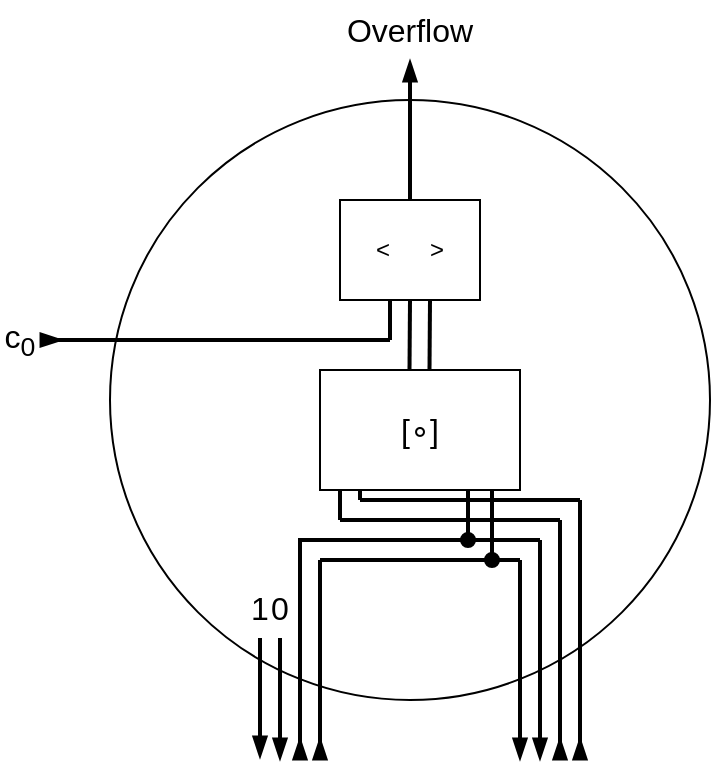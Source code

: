 <mxfile version="20.4.0" type="device"><diagram id="34Rx3MFvX5LhjuNaywLV" name="Страница 1"><mxGraphModel dx="1141" dy="601" grid="1" gridSize="10" guides="1" tooltips="1" connect="1" arrows="1" fold="1" page="1" pageScale="1" pageWidth="827" pageHeight="1169" math="0" shadow="0"><root><mxCell id="0"/><mxCell id="1" parent="0"/><mxCell id="3ss0TdU40-nkttROKkC3-20" value="" style="ellipse;whiteSpace=wrap;html=1;aspect=fixed;fillColor=none;" parent="1" vertex="1"><mxGeometry x="295" y="230" width="300" height="300" as="geometry"/></mxCell><mxCell id="3ss0TdU40-nkttROKkC3-10" value="" style="endArrow=none;html=1;rounded=0;strokeWidth=2;endFill=0;" parent="1" edge="1"><mxGeometry width="50" height="50" relative="1" as="geometry"><mxPoint x="390" y="560" as="sourcePoint"/><mxPoint x="390" y="450" as="targetPoint"/></mxGeometry></mxCell><mxCell id="3ss0TdU40-nkttROKkC3-11" value="" style="endArrow=none;html=1;rounded=0;strokeWidth=2;endFill=0;" parent="1" edge="1"><mxGeometry width="50" height="50" relative="1" as="geometry"><mxPoint x="400" y="560" as="sourcePoint"/><mxPoint x="400" y="460" as="targetPoint"/></mxGeometry></mxCell><mxCell id="3ss0TdU40-nkttROKkC3-14" value="&lt;div&gt;&amp;lt; &amp;nbsp; &amp;nbsp;&amp;nbsp; &amp;gt;&lt;/div&gt;" style="rounded=0;whiteSpace=wrap;html=1;fillColor=none;text=1" parent="1" vertex="1"><mxGeometry x="410" y="280" width="70" height="50" as="geometry"/></mxCell><mxCell id="3ss0TdU40-nkttROKkC3-15" value="" style="endArrow=blockThin;html=1;rounded=0;strokeWidth=2;exitX=0.5;exitY=0;exitDx=0;exitDy=0;endFill=1;" parent="1" source="3ss0TdU40-nkttROKkC3-14" edge="1"><mxGeometry width="50" height="50" relative="1" as="geometry"><mxPoint x="460" y="460" as="sourcePoint"/><mxPoint x="445" y="210" as="targetPoint"/></mxGeometry></mxCell><mxCell id="3ss0TdU40-nkttROKkC3-24" value="&lt;div&gt;c&lt;sub&gt;0&lt;/sub&gt;&lt;/div&gt;" style="text;html=1;strokeColor=none;fillColor=none;align=center;verticalAlign=middle;whiteSpace=wrap;rounded=0;fontSize=16;" parent="1" vertex="1"><mxGeometry x="240" y="335" width="20" height="30" as="geometry"/></mxCell><mxCell id="3ss0TdU40-nkttROKkC3-25" value="" style="endArrow=none;html=1;rounded=0;strokeWidth=2;endFill=0;startArrow=blockThin;startFill=1;" parent="1" edge="1"><mxGeometry width="50" height="50" relative="1" as="geometry"><mxPoint x="510" y="560" as="sourcePoint"/><mxPoint x="510" y="450" as="targetPoint"/></mxGeometry></mxCell><mxCell id="3ss0TdU40-nkttROKkC3-26" value="" style="endArrow=none;html=1;rounded=0;strokeWidth=2;endFill=0;startArrow=blockThin;startFill=1;" parent="1" edge="1"><mxGeometry width="50" height="50" relative="1" as="geometry"><mxPoint x="500" y="560" as="sourcePoint"/><mxPoint x="500" y="460" as="targetPoint"/></mxGeometry></mxCell><mxCell id="3ss0TdU40-nkttROKkC3-28" value="" style="endArrow=none;html=1;rounded=0;strokeWidth=2;fontSize=16;" parent="1" edge="1"><mxGeometry width="50" height="50" relative="1" as="geometry"><mxPoint x="400" y="460" as="sourcePoint"/><mxPoint x="500" y="460" as="targetPoint"/></mxGeometry></mxCell><mxCell id="3ss0TdU40-nkttROKkC3-29" value="" style="endArrow=none;html=1;rounded=0;strokeWidth=2;fontSize=16;" parent="1" edge="1"><mxGeometry width="50" height="50" relative="1" as="geometry"><mxPoint x="389" y="450" as="sourcePoint"/><mxPoint x="510" y="450" as="targetPoint"/></mxGeometry></mxCell><mxCell id="3ss0TdU40-nkttROKkC3-36" value="&lt;div&gt;[∘]&lt;/div&gt;" style="rounded=0;whiteSpace=wrap;html=1;fontSize=16;fillColor=none;" parent="1" vertex="1"><mxGeometry x="400" y="365" width="100" height="60" as="geometry"/></mxCell><mxCell id="3ss0TdU40-nkttROKkC3-37" value="" style="endArrow=none;html=1;rounded=0;strokeWidth=2;fontSize=16;endFill=0;startArrow=oval;startFill=1;" parent="1" edge="1"><mxGeometry width="50" height="50" relative="1" as="geometry"><mxPoint x="486" y="460" as="sourcePoint"/><mxPoint x="486" y="425" as="targetPoint"/></mxGeometry></mxCell><mxCell id="3ss0TdU40-nkttROKkC3-38" value="" style="endArrow=none;html=1;rounded=0;strokeWidth=2;fontSize=16;endFill=0;startArrow=oval;startFill=1;" parent="1" edge="1"><mxGeometry width="50" height="50" relative="1" as="geometry"><mxPoint x="474" y="450" as="sourcePoint"/><mxPoint x="474" y="425" as="targetPoint"/></mxGeometry></mxCell><mxCell id="3ss0TdU40-nkttROKkC3-39" value="" style="endArrow=none;html=1;rounded=0;strokeWidth=2;endFill=0;" parent="1" edge="1"><mxGeometry width="50" height="50" relative="1" as="geometry"><mxPoint x="520" y="560" as="sourcePoint"/><mxPoint x="520" y="440" as="targetPoint"/></mxGeometry></mxCell><mxCell id="3ss0TdU40-nkttROKkC3-40" value="" style="endArrow=none;html=1;rounded=0;strokeWidth=2;endFill=0;" parent="1" edge="1"><mxGeometry width="50" height="50" relative="1" as="geometry"><mxPoint x="530" y="560" as="sourcePoint"/><mxPoint x="530" y="430" as="targetPoint"/></mxGeometry></mxCell><mxCell id="3ss0TdU40-nkttROKkC3-41" value="" style="endArrow=none;html=1;rounded=0;strokeWidth=2;fontSize=16;" parent="1" edge="1"><mxGeometry width="50" height="50" relative="1" as="geometry"><mxPoint x="410" y="440" as="sourcePoint"/><mxPoint x="520" y="440" as="targetPoint"/></mxGeometry></mxCell><mxCell id="3ss0TdU40-nkttROKkC3-42" value="" style="endArrow=none;html=1;rounded=0;strokeWidth=2;fontSize=16;" parent="1" edge="1"><mxGeometry width="50" height="50" relative="1" as="geometry"><mxPoint x="420" y="430" as="sourcePoint"/><mxPoint x="530" y="430" as="targetPoint"/></mxGeometry></mxCell><mxCell id="3ss0TdU40-nkttROKkC3-47" value="" style="endArrow=blockThin;html=1;rounded=0;strokeWidth=2;endFill=1;" parent="1" edge="1"><mxGeometry width="50" height="50" relative="1" as="geometry"><mxPoint x="520" y="559" as="sourcePoint"/><mxPoint x="520" y="549" as="targetPoint"/></mxGeometry></mxCell><mxCell id="3ss0TdU40-nkttROKkC3-48" value="" style="endArrow=blockThin;html=1;rounded=0;strokeWidth=2;endFill=1;" parent="1" edge="1"><mxGeometry width="50" height="50" relative="1" as="geometry"><mxPoint x="400" y="559" as="sourcePoint"/><mxPoint x="400" y="549" as="targetPoint"/></mxGeometry></mxCell><mxCell id="3ss0TdU40-nkttROKkC3-49" value="" style="endArrow=blockThin;html=1;rounded=0;strokeWidth=2;endFill=1;" parent="1" edge="1"><mxGeometry width="50" height="50" relative="1" as="geometry"><mxPoint x="390" y="559" as="sourcePoint"/><mxPoint x="390" y="549" as="targetPoint"/></mxGeometry></mxCell><mxCell id="3ss0TdU40-nkttROKkC3-51" value="" style="endArrow=blockThin;html=1;rounded=0;strokeWidth=2;endFill=1;" parent="1" edge="1"><mxGeometry width="50" height="50" relative="1" as="geometry"><mxPoint x="530" y="559" as="sourcePoint"/><mxPoint x="530" y="549" as="targetPoint"/></mxGeometry></mxCell><mxCell id="3ss0TdU40-nkttROKkC3-52" value="" style="endArrow=none;html=1;rounded=0;strokeWidth=2;endFill=0;" parent="1" edge="1"><mxGeometry width="50" height="50" relative="1" as="geometry"><mxPoint x="444.75" y="365" as="sourcePoint"/><mxPoint x="445" y="330" as="targetPoint"/></mxGeometry></mxCell><mxCell id="3ss0TdU40-nkttROKkC3-53" value="" style="endArrow=none;html=1;rounded=0;strokeWidth=2;endFill=0;" parent="1" edge="1"><mxGeometry width="50" height="50" relative="1" as="geometry"><mxPoint x="454.75" y="365" as="sourcePoint"/><mxPoint x="455" y="330" as="targetPoint"/></mxGeometry></mxCell><mxCell id="3ss0TdU40-nkttROKkC3-54" value="" style="endArrow=none;html=1;rounded=0;strokeWidth=2;endFill=0;" parent="1" edge="1"><mxGeometry width="50" height="50" relative="1" as="geometry"><mxPoint x="435" y="350" as="sourcePoint"/><mxPoint x="435" y="330" as="targetPoint"/></mxGeometry></mxCell><mxCell id="3ss0TdU40-nkttROKkC3-55" value="" style="endArrow=none;html=1;rounded=0;strokeWidth=2;fontSize=16;" parent="1" edge="1"><mxGeometry width="50" height="50" relative="1" as="geometry"><mxPoint x="260" y="350" as="sourcePoint"/><mxPoint x="435" y="350" as="targetPoint"/></mxGeometry></mxCell><mxCell id="3ss0TdU40-nkttROKkC3-56" value="" style="endArrow=none;html=1;rounded=0;strokeWidth=2;endFill=0;startArrow=blockThin;startFill=1;" parent="1" edge="1"><mxGeometry width="50" height="50" relative="1" as="geometry"><mxPoint x="380" y="560" as="sourcePoint"/><mxPoint x="380" y="499" as="targetPoint"/></mxGeometry></mxCell><mxCell id="3ss0TdU40-nkttROKkC3-57" value="" style="endArrow=none;html=1;rounded=0;strokeWidth=2;endFill=0;startArrow=blockThin;startFill=1;" parent="1" edge="1"><mxGeometry width="50" height="50" relative="1" as="geometry"><mxPoint x="370" y="559" as="sourcePoint"/><mxPoint x="370" y="499" as="targetPoint"/></mxGeometry></mxCell><mxCell id="3ss0TdU40-nkttROKkC3-58" value="&lt;div&gt;0&lt;/div&gt;" style="text;html=1;strokeColor=none;fillColor=none;align=center;verticalAlign=middle;whiteSpace=wrap;rounded=0;fontSize=16;" parent="1" vertex="1"><mxGeometry x="370" y="469" width="20" height="30" as="geometry"/></mxCell><mxCell id="3ss0TdU40-nkttROKkC3-60" value="1" style="text;html=1;strokeColor=none;fillColor=none;align=center;verticalAlign=middle;whiteSpace=wrap;rounded=0;fontSize=16;" parent="1" vertex="1"><mxGeometry x="360" y="469" width="20" height="30" as="geometry"/></mxCell><mxCell id="3ss0TdU40-nkttROKkC3-63" value="&lt;div&gt;Overflow&lt;/div&gt;" style="text;html=1;strokeColor=none;fillColor=none;align=center;verticalAlign=middle;whiteSpace=wrap;rounded=0;fontSize=16;" parent="1" vertex="1"><mxGeometry x="435" y="180" width="20" height="30" as="geometry"/></mxCell><mxCell id="QLnowdDMpW4N5Rm4Jh4Y-1" value="" style="endArrow=blockThin;html=1;rounded=0;strokeWidth=2;endFill=1;" parent="1" edge="1"><mxGeometry width="50" height="50" relative="1" as="geometry"><mxPoint x="261" y="350" as="sourcePoint"/><mxPoint x="271" y="350" as="targetPoint"/></mxGeometry></mxCell><mxCell id="lIa916lgZfFbLZiHOSL9-1" value="" style="endArrow=none;html=1;rounded=0;strokeWidth=2;fontSize=16;" edge="1" parent="1"><mxGeometry width="50" height="50" relative="1" as="geometry"><mxPoint x="410" y="440" as="sourcePoint"/><mxPoint x="410" y="425" as="targetPoint"/></mxGeometry></mxCell><mxCell id="lIa916lgZfFbLZiHOSL9-2" value="" style="endArrow=none;html=1;rounded=0;strokeWidth=2;fontSize=16;" edge="1" parent="1"><mxGeometry width="50" height="50" relative="1" as="geometry"><mxPoint x="420" y="430" as="sourcePoint"/><mxPoint x="420" y="425" as="targetPoint"/></mxGeometry></mxCell></root></mxGraphModel></diagram></mxfile>